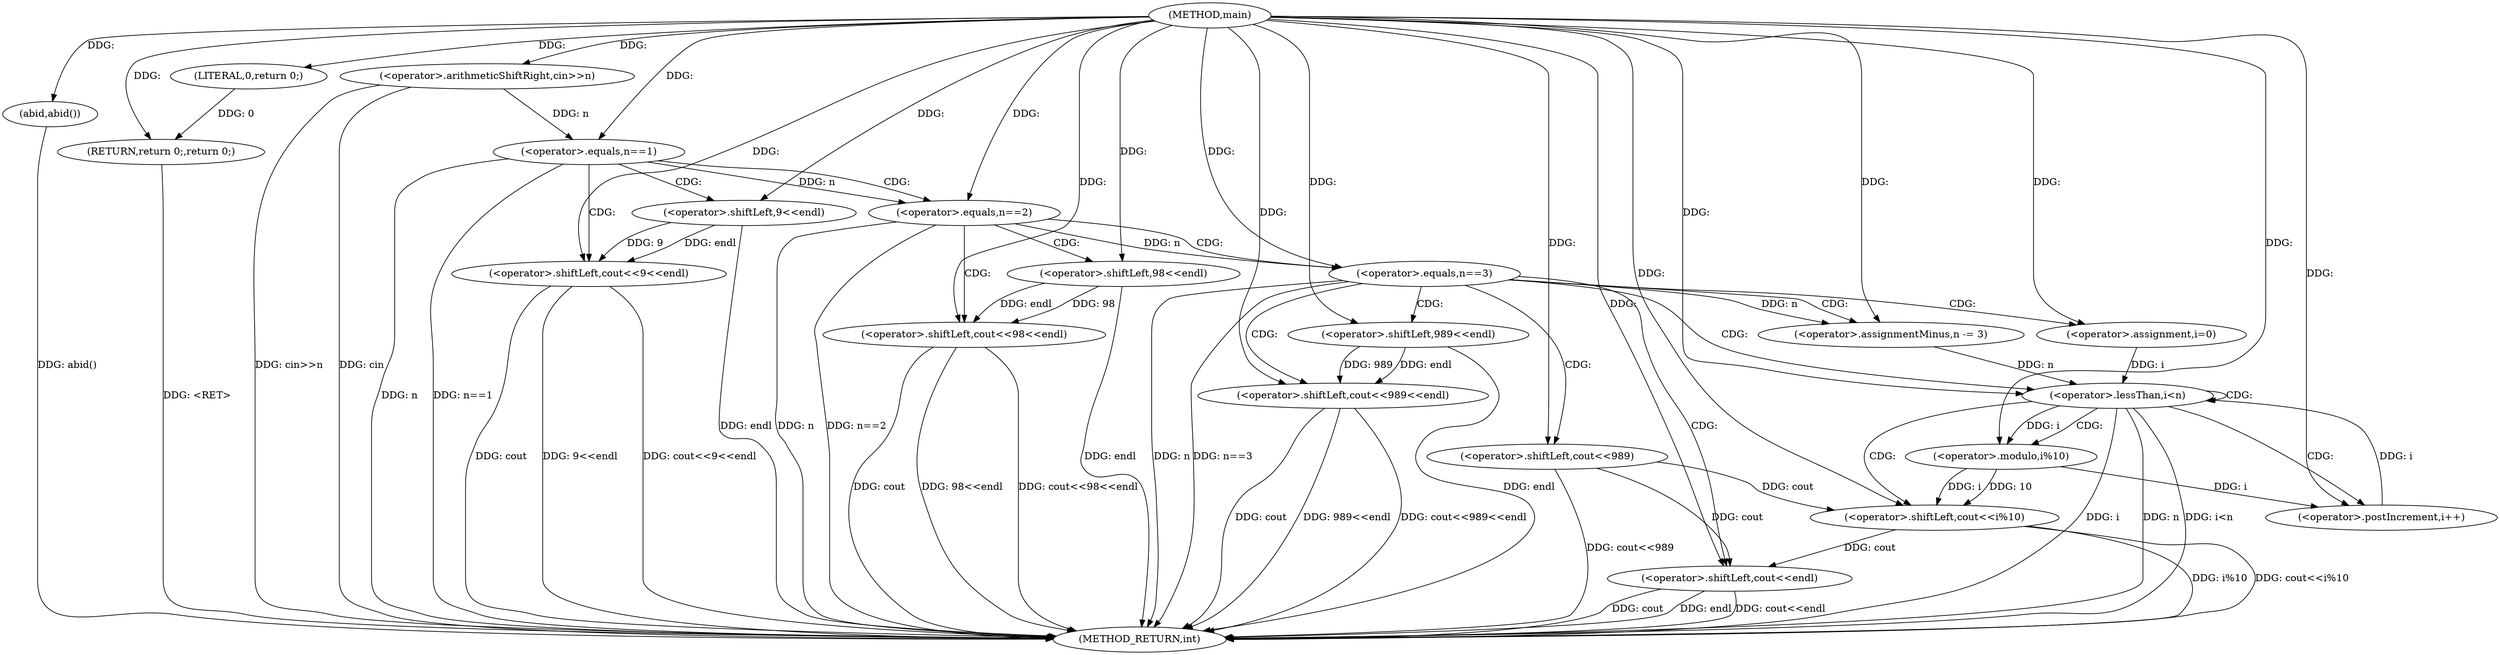 digraph "main" {  
"1000122" [label = "(METHOD,main)" ]
"1000187" [label = "(METHOD_RETURN,int)" ]
"1000124" [label = "(abid,abid())" ]
"1000185" [label = "(RETURN,return 0;,return 0;)" ]
"1000127" [label = "(<operator>.arithmeticShiftRight,cin>>n)" ]
"1000186" [label = "(LITERAL,0,return 0;)" ]
"1000131" [label = "(<operator>.equals,n==1)" ]
"1000134" [label = "(<operator>.shiftLeft,cout<<9<<endl)" ]
"1000136" [label = "(<operator>.shiftLeft,9<<endl)" ]
"1000141" [label = "(<operator>.equals,n==2)" ]
"1000144" [label = "(<operator>.shiftLeft,cout<<98<<endl)" ]
"1000146" [label = "(<operator>.shiftLeft,98<<endl)" ]
"1000151" [label = "(<operator>.equals,n==3)" ]
"1000154" [label = "(<operator>.shiftLeft,cout<<989<<endl)" ]
"1000156" [label = "(<operator>.shiftLeft,989<<endl)" ]
"1000161" [label = "(<operator>.assignmentMinus,n -= 3)" ]
"1000164" [label = "(<operator>.shiftLeft,cout<<989)" ]
"1000182" [label = "(<operator>.shiftLeft,cout<<endl)" ]
"1000169" [label = "(<operator>.assignment,i=0)" ]
"1000172" [label = "(<operator>.lessThan,i<n)" ]
"1000175" [label = "(<operator>.postIncrement,i++)" ]
"1000177" [label = "(<operator>.shiftLeft,cout<<i%10)" ]
"1000179" [label = "(<operator>.modulo,i%10)" ]
  "1000124" -> "1000187"  [ label = "DDG: abid()"] 
  "1000127" -> "1000187"  [ label = "DDG: cin>>n"] 
  "1000131" -> "1000187"  [ label = "DDG: n"] 
  "1000131" -> "1000187"  [ label = "DDG: n==1"] 
  "1000141" -> "1000187"  [ label = "DDG: n"] 
  "1000141" -> "1000187"  [ label = "DDG: n==2"] 
  "1000151" -> "1000187"  [ label = "DDG: n"] 
  "1000151" -> "1000187"  [ label = "DDG: n==3"] 
  "1000164" -> "1000187"  [ label = "DDG: cout<<989"] 
  "1000172" -> "1000187"  [ label = "DDG: i"] 
  "1000172" -> "1000187"  [ label = "DDG: n"] 
  "1000172" -> "1000187"  [ label = "DDG: i<n"] 
  "1000182" -> "1000187"  [ label = "DDG: cout"] 
  "1000182" -> "1000187"  [ label = "DDG: endl"] 
  "1000182" -> "1000187"  [ label = "DDG: cout<<endl"] 
  "1000177" -> "1000187"  [ label = "DDG: i%10"] 
  "1000177" -> "1000187"  [ label = "DDG: cout<<i%10"] 
  "1000154" -> "1000187"  [ label = "DDG: cout"] 
  "1000156" -> "1000187"  [ label = "DDG: endl"] 
  "1000154" -> "1000187"  [ label = "DDG: 989<<endl"] 
  "1000154" -> "1000187"  [ label = "DDG: cout<<989<<endl"] 
  "1000144" -> "1000187"  [ label = "DDG: cout"] 
  "1000146" -> "1000187"  [ label = "DDG: endl"] 
  "1000144" -> "1000187"  [ label = "DDG: 98<<endl"] 
  "1000144" -> "1000187"  [ label = "DDG: cout<<98<<endl"] 
  "1000134" -> "1000187"  [ label = "DDG: cout"] 
  "1000136" -> "1000187"  [ label = "DDG: endl"] 
  "1000134" -> "1000187"  [ label = "DDG: 9<<endl"] 
  "1000134" -> "1000187"  [ label = "DDG: cout<<9<<endl"] 
  "1000185" -> "1000187"  [ label = "DDG: <RET>"] 
  "1000127" -> "1000187"  [ label = "DDG: cin"] 
  "1000122" -> "1000124"  [ label = "DDG: "] 
  "1000186" -> "1000185"  [ label = "DDG: 0"] 
  "1000122" -> "1000185"  [ label = "DDG: "] 
  "1000122" -> "1000186"  [ label = "DDG: "] 
  "1000122" -> "1000127"  [ label = "DDG: "] 
  "1000127" -> "1000131"  [ label = "DDG: n"] 
  "1000122" -> "1000131"  [ label = "DDG: "] 
  "1000122" -> "1000134"  [ label = "DDG: "] 
  "1000136" -> "1000134"  [ label = "DDG: 9"] 
  "1000136" -> "1000134"  [ label = "DDG: endl"] 
  "1000122" -> "1000136"  [ label = "DDG: "] 
  "1000131" -> "1000141"  [ label = "DDG: n"] 
  "1000122" -> "1000141"  [ label = "DDG: "] 
  "1000122" -> "1000144"  [ label = "DDG: "] 
  "1000146" -> "1000144"  [ label = "DDG: endl"] 
  "1000146" -> "1000144"  [ label = "DDG: 98"] 
  "1000122" -> "1000146"  [ label = "DDG: "] 
  "1000141" -> "1000151"  [ label = "DDG: n"] 
  "1000122" -> "1000151"  [ label = "DDG: "] 
  "1000122" -> "1000154"  [ label = "DDG: "] 
  "1000156" -> "1000154"  [ label = "DDG: 989"] 
  "1000156" -> "1000154"  [ label = "DDG: endl"] 
  "1000122" -> "1000156"  [ label = "DDG: "] 
  "1000122" -> "1000161"  [ label = "DDG: "] 
  "1000151" -> "1000161"  [ label = "DDG: n"] 
  "1000122" -> "1000164"  [ label = "DDG: "] 
  "1000122" -> "1000169"  [ label = "DDG: "] 
  "1000164" -> "1000182"  [ label = "DDG: cout"] 
  "1000177" -> "1000182"  [ label = "DDG: cout"] 
  "1000122" -> "1000182"  [ label = "DDG: "] 
  "1000169" -> "1000172"  [ label = "DDG: i"] 
  "1000175" -> "1000172"  [ label = "DDG: i"] 
  "1000122" -> "1000172"  [ label = "DDG: "] 
  "1000161" -> "1000172"  [ label = "DDG: n"] 
  "1000179" -> "1000175"  [ label = "DDG: i"] 
  "1000122" -> "1000175"  [ label = "DDG: "] 
  "1000164" -> "1000177"  [ label = "DDG: cout"] 
  "1000122" -> "1000177"  [ label = "DDG: "] 
  "1000179" -> "1000177"  [ label = "DDG: i"] 
  "1000179" -> "1000177"  [ label = "DDG: 10"] 
  "1000172" -> "1000179"  [ label = "DDG: i"] 
  "1000122" -> "1000179"  [ label = "DDG: "] 
  "1000131" -> "1000141"  [ label = "CDG: "] 
  "1000131" -> "1000136"  [ label = "CDG: "] 
  "1000131" -> "1000134"  [ label = "CDG: "] 
  "1000141" -> "1000151"  [ label = "CDG: "] 
  "1000141" -> "1000146"  [ label = "CDG: "] 
  "1000141" -> "1000144"  [ label = "CDG: "] 
  "1000151" -> "1000164"  [ label = "CDG: "] 
  "1000151" -> "1000156"  [ label = "CDG: "] 
  "1000151" -> "1000154"  [ label = "CDG: "] 
  "1000151" -> "1000161"  [ label = "CDG: "] 
  "1000151" -> "1000182"  [ label = "CDG: "] 
  "1000151" -> "1000172"  [ label = "CDG: "] 
  "1000151" -> "1000169"  [ label = "CDG: "] 
  "1000172" -> "1000175"  [ label = "CDG: "] 
  "1000172" -> "1000179"  [ label = "CDG: "] 
  "1000172" -> "1000177"  [ label = "CDG: "] 
  "1000172" -> "1000172"  [ label = "CDG: "] 
}
